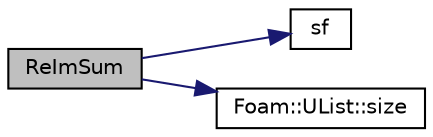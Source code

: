 digraph "ReImSum"
{
  bgcolor="transparent";
  edge [fontname="Helvetica",fontsize="10",labelfontname="Helvetica",labelfontsize="10"];
  node [fontname="Helvetica",fontsize="10",shape=record];
  rankdir="LR";
  Node77946 [label="ReImSum",height=0.2,width=0.4,color="black", fillcolor="grey75", style="filled", fontcolor="black"];
  Node77946 -> Node77947 [color="midnightblue",fontsize="10",style="solid",fontname="Helvetica"];
  Node77947 [label="sf",height=0.2,width=0.4,color="black",URL="$a19457.html#ab318caaec810447a252e6134c88a7a77"];
  Node77946 -> Node77948 [color="midnightblue",fontsize="10",style="solid",fontname="Helvetica"];
  Node77948 [label="Foam::UList::size",height=0.2,width=0.4,color="black",URL="$a26837.html#a47b3bf30da1eb3ab8076b5fbe00e0494",tooltip="Return the number of elements in the UList. "];
}
